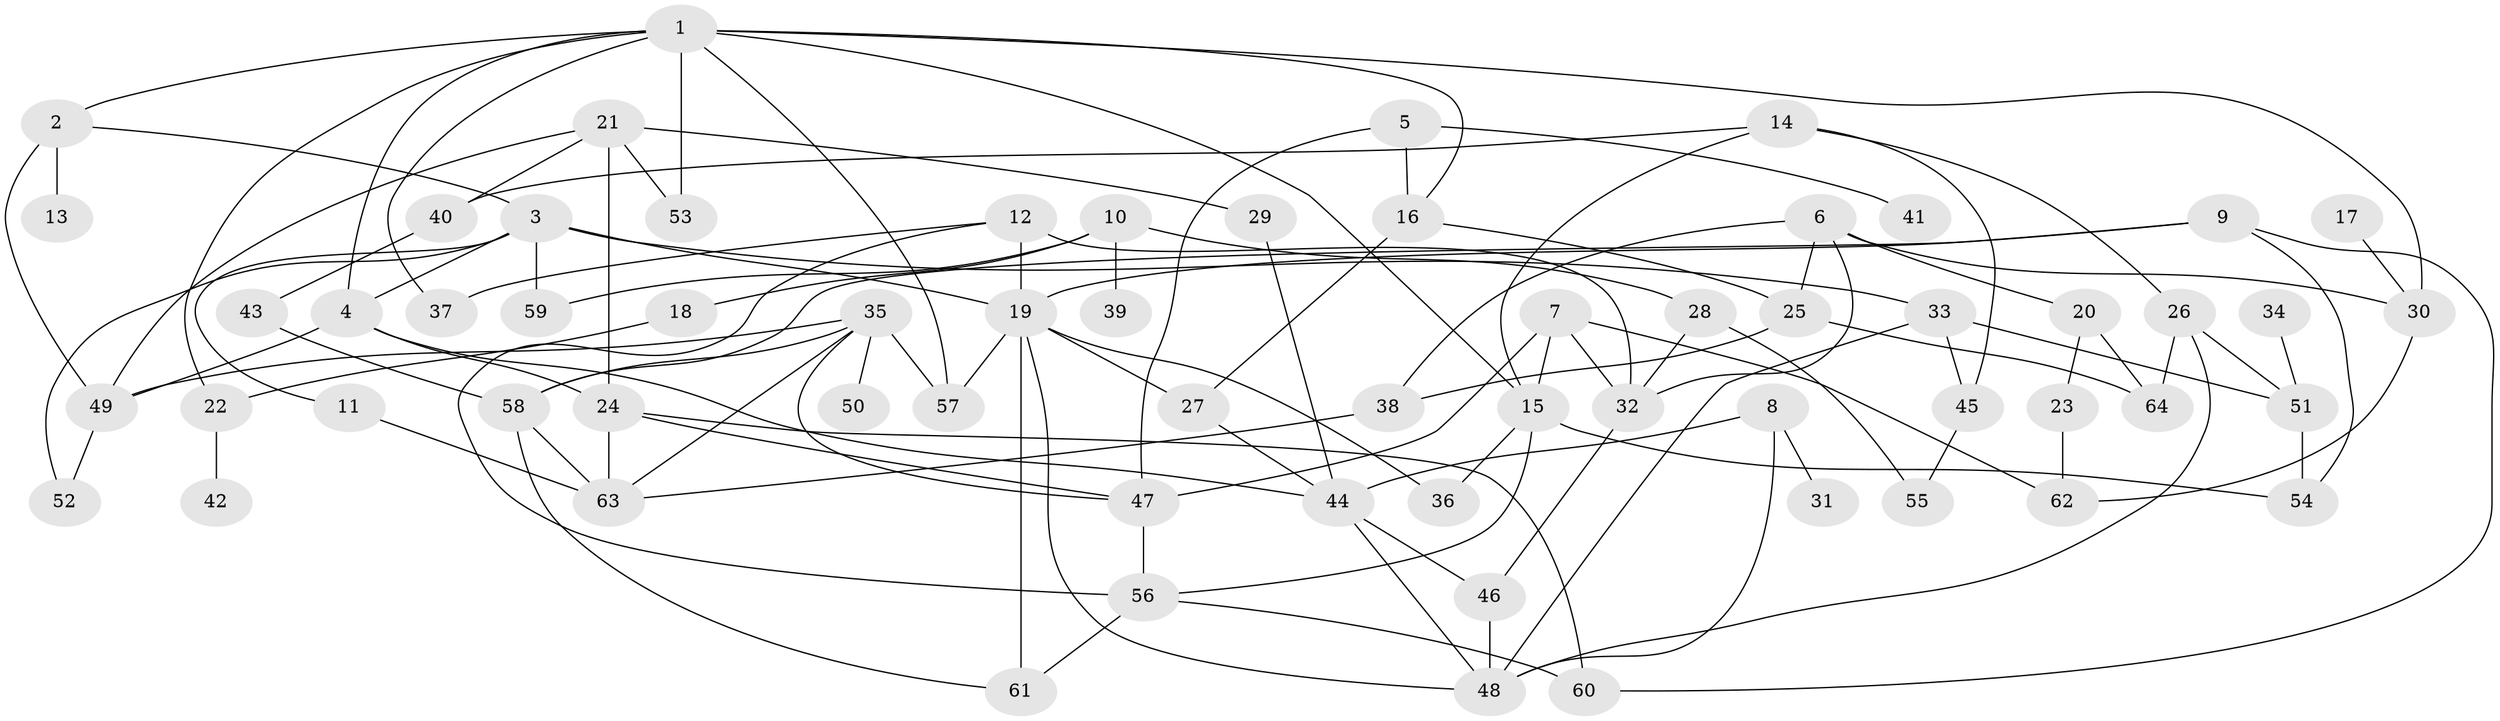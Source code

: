 // original degree distribution, {6: 0.0546875, 7: 0.0390625, 4: 0.140625, 3: 0.21875, 2: 0.2734375, 5: 0.046875, 1: 0.2265625}
// Generated by graph-tools (version 1.1) at 2025/01/03/09/25 03:01:04]
// undirected, 64 vertices, 112 edges
graph export_dot {
graph [start="1"]
  node [color=gray90,style=filled];
  1;
  2;
  3;
  4;
  5;
  6;
  7;
  8;
  9;
  10;
  11;
  12;
  13;
  14;
  15;
  16;
  17;
  18;
  19;
  20;
  21;
  22;
  23;
  24;
  25;
  26;
  27;
  28;
  29;
  30;
  31;
  32;
  33;
  34;
  35;
  36;
  37;
  38;
  39;
  40;
  41;
  42;
  43;
  44;
  45;
  46;
  47;
  48;
  49;
  50;
  51;
  52;
  53;
  54;
  55;
  56;
  57;
  58;
  59;
  60;
  61;
  62;
  63;
  64;
  1 -- 2 [weight=1.0];
  1 -- 4 [weight=1.0];
  1 -- 15 [weight=1.0];
  1 -- 16 [weight=1.0];
  1 -- 22 [weight=1.0];
  1 -- 30 [weight=1.0];
  1 -- 37 [weight=1.0];
  1 -- 53 [weight=1.0];
  1 -- 57 [weight=1.0];
  2 -- 3 [weight=1.0];
  2 -- 13 [weight=1.0];
  2 -- 49 [weight=1.0];
  3 -- 4 [weight=1.0];
  3 -- 11 [weight=1.0];
  3 -- 19 [weight=2.0];
  3 -- 33 [weight=2.0];
  3 -- 52 [weight=1.0];
  3 -- 59 [weight=1.0];
  4 -- 24 [weight=1.0];
  4 -- 44 [weight=1.0];
  4 -- 49 [weight=1.0];
  5 -- 16 [weight=1.0];
  5 -- 41 [weight=1.0];
  5 -- 47 [weight=1.0];
  6 -- 20 [weight=1.0];
  6 -- 25 [weight=1.0];
  6 -- 30 [weight=1.0];
  6 -- 32 [weight=1.0];
  6 -- 38 [weight=1.0];
  7 -- 15 [weight=1.0];
  7 -- 32 [weight=1.0];
  7 -- 47 [weight=1.0];
  7 -- 62 [weight=1.0];
  8 -- 31 [weight=1.0];
  8 -- 44 [weight=1.0];
  8 -- 48 [weight=1.0];
  9 -- 19 [weight=1.0];
  9 -- 54 [weight=1.0];
  9 -- 58 [weight=1.0];
  9 -- 60 [weight=1.0];
  10 -- 18 [weight=1.0];
  10 -- 28 [weight=1.0];
  10 -- 39 [weight=1.0];
  10 -- 59 [weight=1.0];
  11 -- 63 [weight=1.0];
  12 -- 19 [weight=1.0];
  12 -- 32 [weight=1.0];
  12 -- 37 [weight=1.0];
  12 -- 56 [weight=1.0];
  14 -- 15 [weight=1.0];
  14 -- 26 [weight=1.0];
  14 -- 40 [weight=1.0];
  14 -- 45 [weight=1.0];
  15 -- 36 [weight=1.0];
  15 -- 54 [weight=1.0];
  15 -- 56 [weight=1.0];
  16 -- 25 [weight=1.0];
  16 -- 27 [weight=1.0];
  17 -- 30 [weight=1.0];
  18 -- 22 [weight=1.0];
  19 -- 27 [weight=1.0];
  19 -- 36 [weight=1.0];
  19 -- 48 [weight=1.0];
  19 -- 57 [weight=1.0];
  19 -- 61 [weight=1.0];
  20 -- 23 [weight=1.0];
  20 -- 64 [weight=1.0];
  21 -- 24 [weight=1.0];
  21 -- 29 [weight=1.0];
  21 -- 40 [weight=1.0];
  21 -- 49 [weight=1.0];
  21 -- 53 [weight=1.0];
  22 -- 42 [weight=1.0];
  23 -- 62 [weight=1.0];
  24 -- 47 [weight=1.0];
  24 -- 60 [weight=1.0];
  24 -- 63 [weight=1.0];
  25 -- 38 [weight=1.0];
  25 -- 64 [weight=1.0];
  26 -- 48 [weight=1.0];
  26 -- 51 [weight=1.0];
  26 -- 64 [weight=1.0];
  27 -- 44 [weight=1.0];
  28 -- 32 [weight=1.0];
  28 -- 55 [weight=2.0];
  29 -- 44 [weight=1.0];
  30 -- 62 [weight=1.0];
  32 -- 46 [weight=1.0];
  33 -- 45 [weight=1.0];
  33 -- 48 [weight=1.0];
  33 -- 51 [weight=1.0];
  34 -- 51 [weight=1.0];
  35 -- 47 [weight=1.0];
  35 -- 49 [weight=1.0];
  35 -- 50 [weight=3.0];
  35 -- 57 [weight=1.0];
  35 -- 58 [weight=1.0];
  35 -- 63 [weight=1.0];
  38 -- 63 [weight=1.0];
  40 -- 43 [weight=1.0];
  43 -- 58 [weight=1.0];
  44 -- 46 [weight=1.0];
  44 -- 48 [weight=1.0];
  45 -- 55 [weight=1.0];
  46 -- 48 [weight=1.0];
  47 -- 56 [weight=1.0];
  49 -- 52 [weight=1.0];
  51 -- 54 [weight=1.0];
  56 -- 60 [weight=1.0];
  56 -- 61 [weight=1.0];
  58 -- 61 [weight=1.0];
  58 -- 63 [weight=1.0];
}
